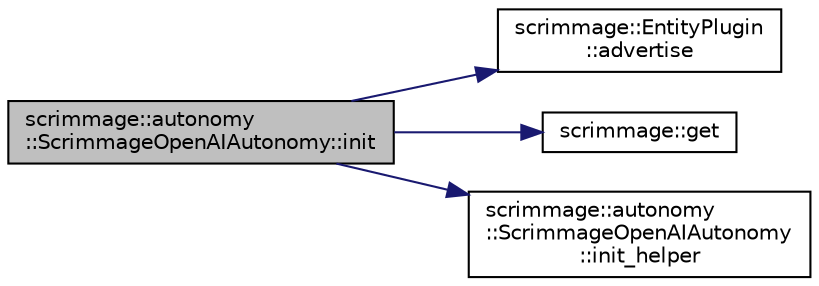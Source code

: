 digraph "scrimmage::autonomy::ScrimmageOpenAIAutonomy::init"
{
 // LATEX_PDF_SIZE
  edge [fontname="Helvetica",fontsize="10",labelfontname="Helvetica",labelfontsize="10"];
  node [fontname="Helvetica",fontsize="10",shape=record];
  rankdir="LR";
  Node1 [label="scrimmage::autonomy\l::ScrimmageOpenAIAutonomy::init",height=0.2,width=0.4,color="black", fillcolor="grey75", style="filled", fontcolor="black",tooltip=" "];
  Node1 -> Node2 [color="midnightblue",fontsize="10",style="solid",fontname="Helvetica"];
  Node2 [label="scrimmage::EntityPlugin\l::advertise",height=0.2,width=0.4,color="black", fillcolor="white", style="filled",URL="$classscrimmage_1_1EntityPlugin.html#aa4237f084247e93ca942aa70708aad03",tooltip=" "];
  Node1 -> Node3 [color="midnightblue",fontsize="10",style="solid",fontname="Helvetica"];
  Node3 [label="scrimmage::get",height=0.2,width=0.4,color="black", fillcolor="white", style="filled",URL="$namespacescrimmage.html#a3cd399bc8f69e9cd9f22ae8426abb456",tooltip=" "];
  Node1 -> Node4 [color="midnightblue",fontsize="10",style="solid",fontname="Helvetica"];
  Node4 [label="scrimmage::autonomy\l::ScrimmageOpenAIAutonomy\l::init_helper",height=0.2,width=0.4,color="black", fillcolor="white", style="filled",URL="$classscrimmage_1_1autonomy_1_1ScrimmageOpenAIAutonomy.html#a35d8593f43bb25017722cf4953ea45ea",tooltip=" "];
}
